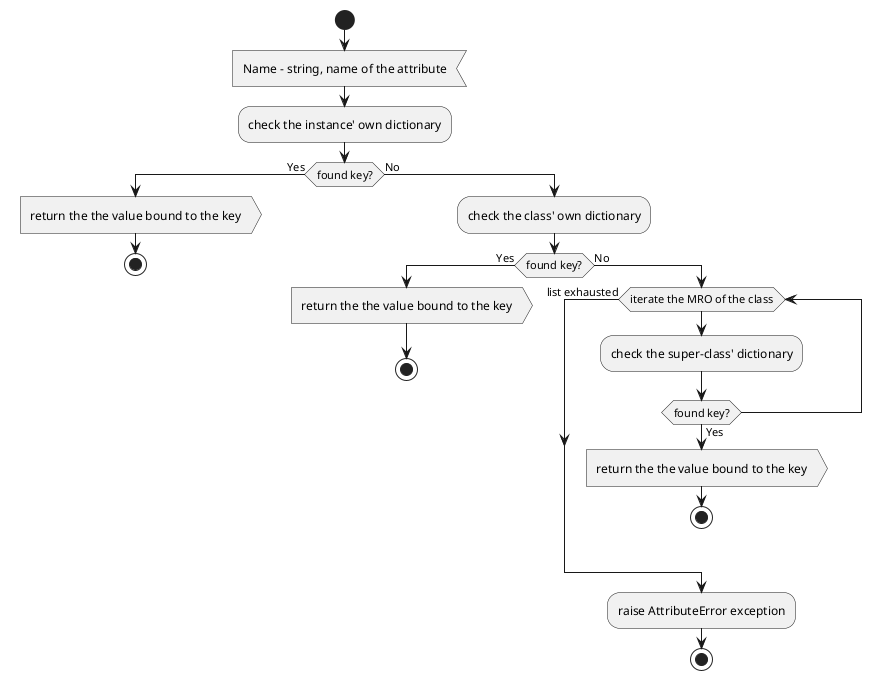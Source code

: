 @startuml standard_instance_getattr

start

:Name - string, name of the attribute<

:check the instance' own dictionary;

if (found key?) then (Yes)
    :return the the value bound to the key>
    
    stop
else (No)
    :check the class' own dictionary;
    
    if (found key?) then (Yes)
        :return the the value bound to the key>
        
        stop
    else (No)
        while (iterate the MRO of the class)
            :check the super-class' dictionary;
            
            if (found key?) then (Yes)
                :return the the value bound to the key>
                
                stop
            endif
        end while (list exhausted)
        
        :raise AttributeError exception;
        
        stop
    endif
endif

@enduml